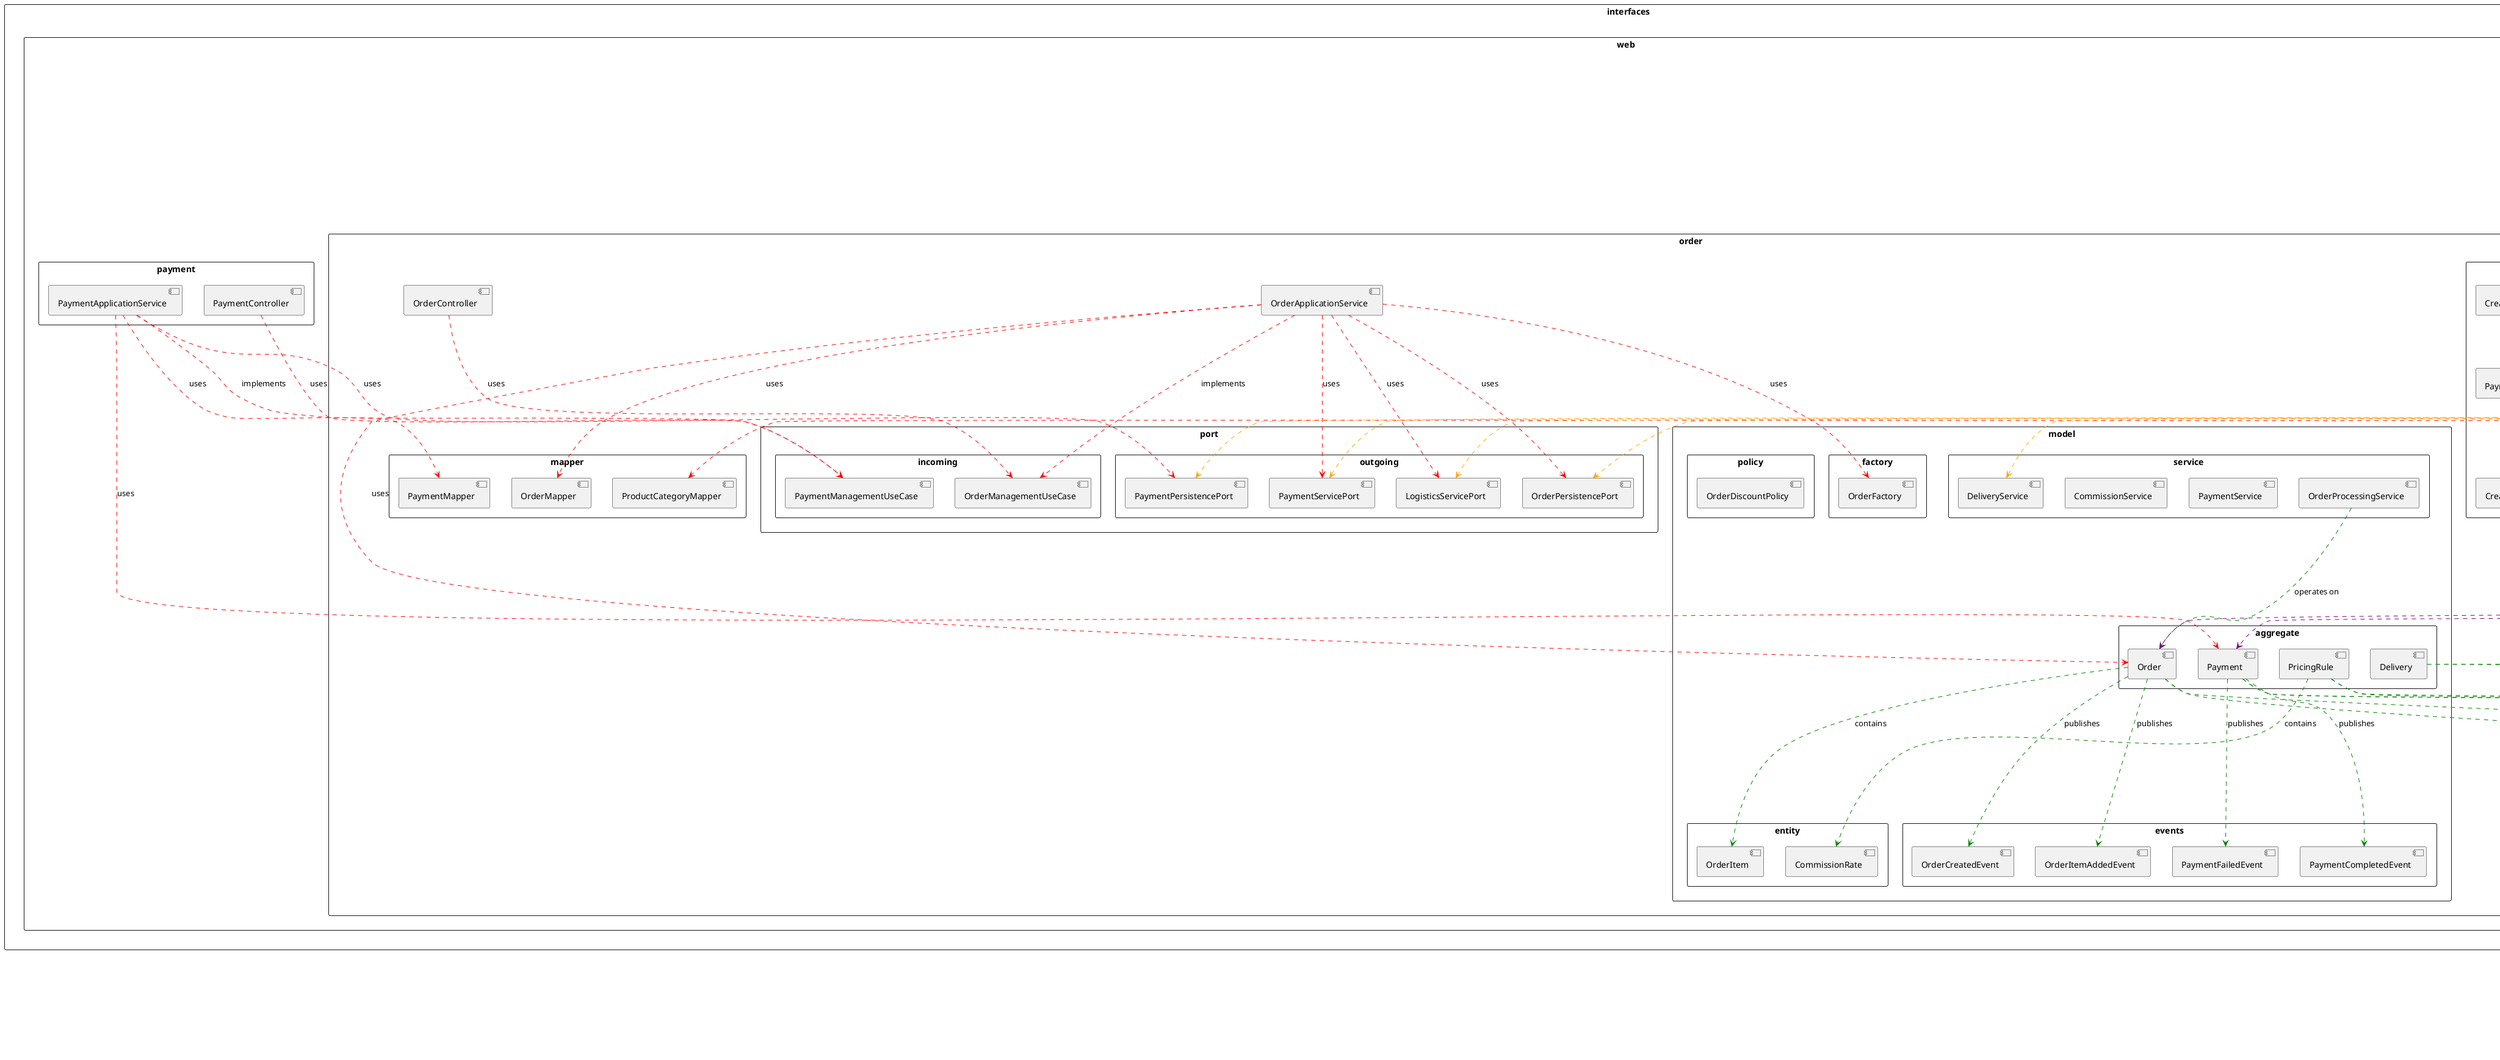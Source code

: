 @startuml 訂單系統套件圖
skinparam packageStyle rectangle

package "interfaces" as Interface {
    package "web" {
        package "order" {
            [OrderController]
            package "dto" {
                [CreateOrderRequest]
                [AddOrderItemRequest]
                [OrderResponse]
            }
        }
        package "payment" {
            [PaymentController]
            package "dto" {
                [PaymentRequest]
                [PaymentResponse]
            }
        }
        package "pricing" {
            [PricingController]
            package "dto" {
                [CreatePricingRuleRequest]
                [UpdateCommissionRateRequest]
                [ProductCategoryDto]
            }
        }
    }
}

package "application" as Application {
    package "order" {
        [OrderApplicationService]
        package "dto" {
            [CreateOrderCommand]
            [AddOrderItemCommand]
            [OrderResponse]
        }
        package "mapper" {
            [OrderMapper]
        }
        package "port" {
            package "incoming" {
                [OrderManagementUseCase]
            }
            package "outgoing" {
                [OrderPersistencePort]
                [PaymentServicePort]
                [LogisticsServicePort]
            }
        }
    }
    package "payment" {
        [PaymentApplicationService]
        package "dto" {
            [PaymentDto]
        }
        package "mapper" {
            [PaymentMapper]
        }
        package "port" {
            package "incoming" {
                [PaymentManagementUseCase]
            }
            package "outgoing" {
                [PaymentPersistencePort]
            }
        }
    }
    package "pricing" {
        [PricingApplicationService]
        package "dto" {
            [PricingRuleDto]
            [ProductCategoryDto]
        }
        package "mapper" {
            [ProductCategoryMapper]
        }
    }
}

package "domain" as Domain {
    package "common" {
        package "annotations" {
            [AggregateRoot]
            [Entity]
            [ValueObject]
        }
        package "event" {
            [DomainEvent]
            [DomainEventPublisher]
        }
        package "valueobject" {
            [Money]
            [OrderId]
            [OrderStatus]
            [PaymentStatus]
        }
        package "repository" {
            [Repository]
        }
    }
    
    package "order" {
        package "model" {
            package "aggregate" {
                [Order]
            }
            package "entity" {
                [OrderItem]
            }
            package "events" {
                [OrderCreatedEvent]
                [OrderItemAddedEvent]
            }
            package "factory" {
                [OrderFactory]
            }
            package "service" {
                [OrderProcessingService]
            }
            package "policy" {
                [OrderDiscountPolicy]
            }
        }
        package "repository" {
            [OrderRepository]
        }
    }
    
    package "payment" {
        package "model" {
            package "aggregate" {
                [Payment]
            }
            package "events" {
                [PaymentCompletedEvent]
                [PaymentFailedEvent]
            }
            package "service" {
                [PaymentService]
            }
        }
        package "repository" {
            [PaymentRepository]
        }
    }
    
    package "pricing" {
        package "model" {
            package "aggregate" {
                [PricingRule]
            }
            package "entity" {
                [CommissionRate]
            }
            package "valueobject" {
                [ProductCategory]
                [PriceId]
            }
        }
        package "repository" {
            [PricingRuleRepository]
        }
        package "service" {
            [CommissionService]
        }
    }
    
    package "delivery" {
        package "model" {
            package "aggregate" {
                [Delivery]
            }
            package "valueobject" {
                [DeliveryId]
                [DeliveryStatus]
            }
        }
        package "repository" {
            [DeliveryRepository]
        }
        package "service" {
            [DeliveryService]
        }
    }
}

package "infrastructure" as Infrastructure {
    package "config" {
        [OrderConfig]
        [OrderProperties]
    }
    
    package "persistence" {
        package "adapter" {
            [OrderPersistenceAdapter]
            [PaymentPersistenceAdapter]
            [DeliveryRepositoryAdapter]
        }
        package "repository" {
            [JpaOrderRepository]
            [JpaPaymentRepository]
        }
    }
    
    package "external" {
        package "adapter" {
            [LogisticsServiceAdapter]
            [PaymentServiceAdapter]
            [DeliveryServiceAdapter]
        }
        package "acl" {
            [LogisticsAntiCorruptionLayer]
        }
    }
    
    package "saga" {
        [OrderProcessingSaga]
        [SagaDefinition]
    }
}

' 層級間依賴關係
Interface .[#blue]..> Application : uses
Application .[#blue]..> Domain : uses
Infrastructure .[#blue]..> Application : implements ports
Infrastructure .[#blue]..> Domain : implements repositories

' 模組內部依賴
OrderController .[#red]..> OrderManagementUseCase : uses
OrderApplicationService .[#red]..> OrderManagementUseCase : implements
OrderApplicationService .[#red]..> OrderPersistencePort : uses
OrderApplicationService .[#red]..> PaymentServicePort : uses
OrderApplicationService .[#red]..> LogisticsServicePort : uses
OrderApplicationService .[#red]..> Order : uses
OrderApplicationService .[#red]..> OrderFactory : uses
OrderApplicationService .[#red]..> OrderMapper : uses

PaymentController .[#red]..> PaymentManagementUseCase : uses
PaymentApplicationService .[#red]..> PaymentManagementUseCase : implements
PaymentApplicationService .[#red]..> PaymentPersistencePort : uses
PaymentApplicationService .[#red]..> Payment : uses
PaymentApplicationService .[#red]..> PaymentMapper : uses

PricingController .[#red]..> PricingApplicationService : uses
PricingApplicationService .[#red]..> PricingRuleRepository : uses
PricingApplicationService .[#red]..> ProductCategoryMapper : uses

Order .[#green]..> OrderItem : contains
Order .[#green]..> Money : uses
Order .[#green]..> OrderStatus : uses
Order .[#green]..> OrderCreatedEvent : publishes
Order .[#green]..> OrderItemAddedEvent : publishes
OrderProcessingService .[#green]..> Order : operates on

Payment .[#green]..> Money : uses
Payment .[#green]..> PaymentStatus : uses
Payment .[#green]..> PaymentCompletedEvent : publishes
Payment .[#green]..> PaymentFailedEvent : publishes

PricingRule .[#green]..> CommissionRate : contains
PricingRule .[#green]..> Money : uses
PricingRule .[#green]..> ProductCategory : uses

Delivery .[#green]..> DeliveryStatus : uses
Delivery .[#green]..> DeliveryId : uses

OrderPersistenceAdapter .[#orange]..> OrderPersistencePort : implements
OrderPersistenceAdapter .[#orange]..> JpaOrderRepository : uses
PaymentPersistenceAdapter .[#orange]..> PaymentPersistencePort : implements
PaymentPersistenceAdapter .[#orange]..> JpaPaymentRepository : uses
LogisticsServiceAdapter .[#orange]..> LogisticsServicePort : implements
LogisticsServiceAdapter .[#orange]..> LogisticsAntiCorruptionLayer : uses
PaymentServiceAdapter .[#orange]..> PaymentServicePort : implements
DeliveryRepositoryAdapter .[#orange]..> DeliveryRepository : implements
DeliveryServiceAdapter .[#orange]..> DeliveryService : implements

OrderProcessingSaga .[#purple]..> Order : uses
OrderProcessingSaga .[#purple]..> Payment : uses

@enduml